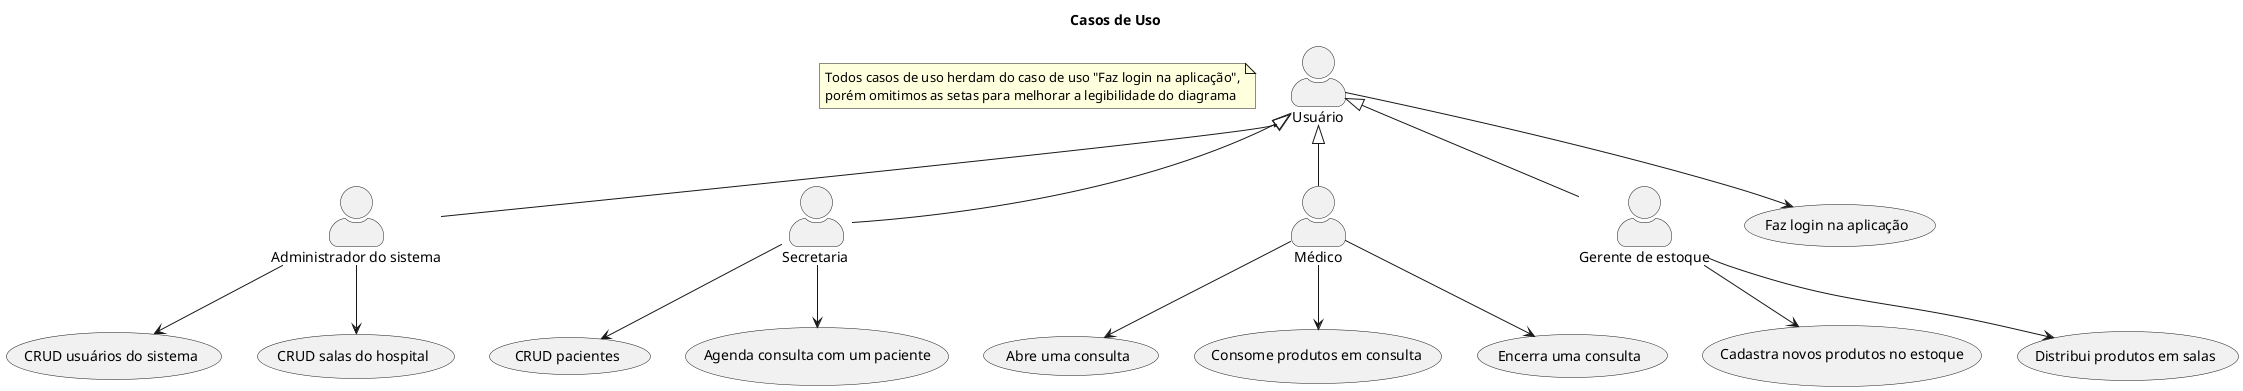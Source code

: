 @startuml

title "Casos de Uso"

skinparam actorStyle awesome

note as N1
  Todos casos de uso herdam do caso de uso "Faz login na aplicação",
  porém omitimos as setas para melhorar a legibilidade do diagrama
end note

"Administrador do sistema" as admin
"Secretaria " as secretaria
"Médico" as medico
"Gerente de estoque" as gerente
"Usuário" as usuario

"CRUD usuários do sistema" as (crud usuario)

"CRUD salas do hospital" as (crud salas)

"Cadastra novos produtos no estoque" as (cadastra produtos)
"Distribui produtos em salas" as (distribui produtos)

"CRUD pacientes" as (crud pacientes)

"Agenda consulta com um paciente" as (agenda consulta)

"Abre uma consulta" as (abre consulta)
"Consome produtos em consulta" as (consome produtos)
"Encerra uma consulta" as (encerra consulta)

"Faz login na aplicação" as (login)

usuario <|-- admin
usuario <|-- secretaria
usuario <|-- medico
usuario <|-- gerente

usuario -down-> (login)

admin -down-> (crud usuario)

admin -down-> (crud salas)

gerente -down-> (cadastra produtos)
gerente -down-> (distribui produtos)

secretaria -down-> (agenda consulta)
secretaria -down-> (crud pacientes)

medico -down-> (abre consulta) 
medico -down-> (consome produtos)
medico -down-> (encerra consulta) 

@enduml
